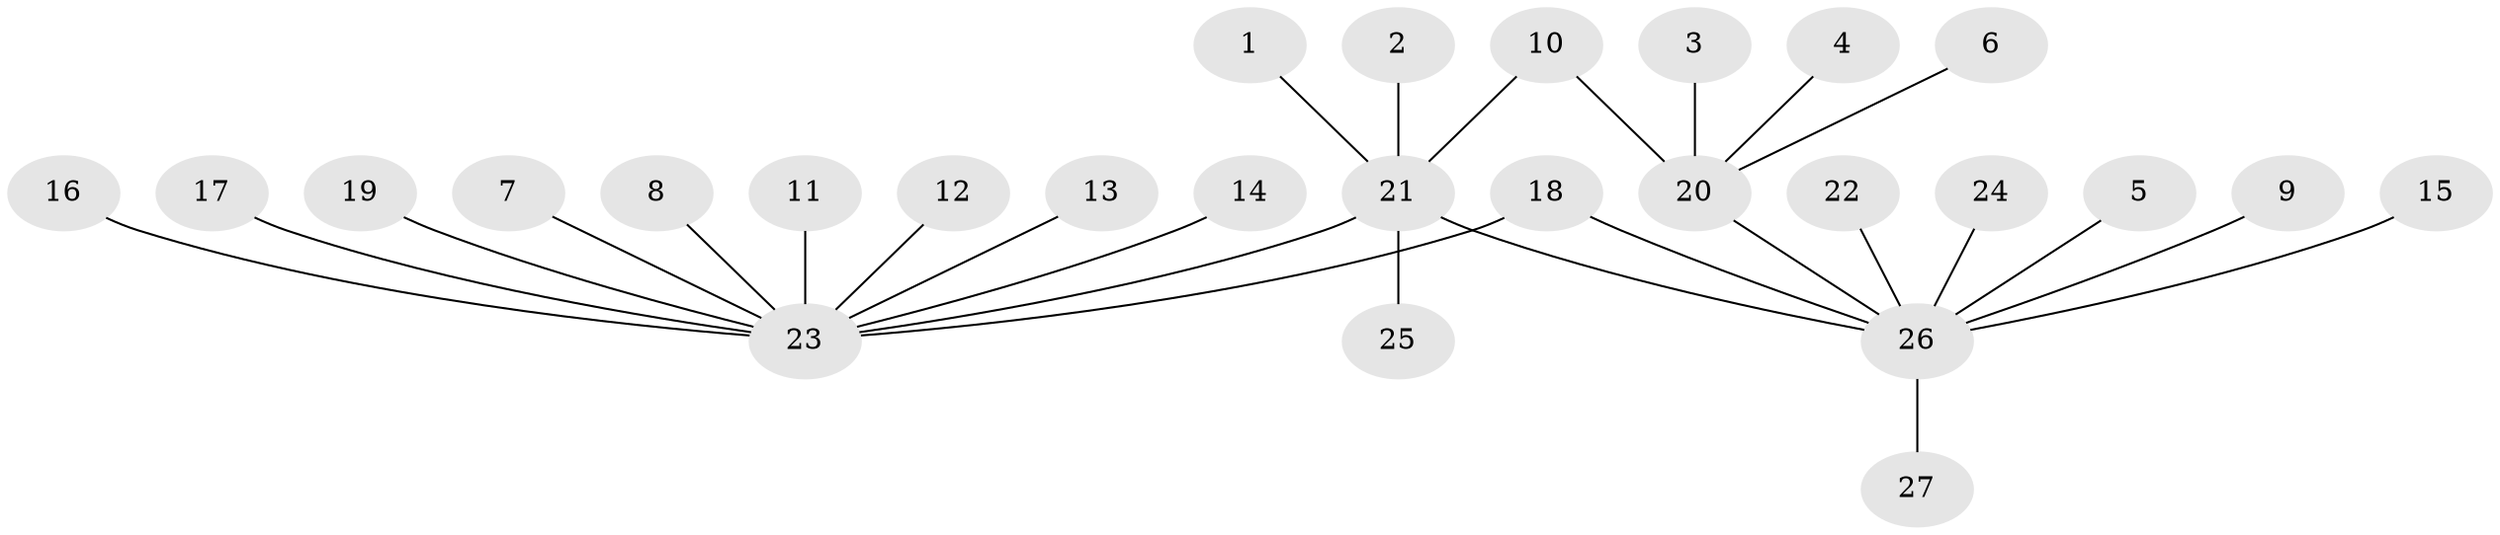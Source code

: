 // original degree distribution, {1: 0.6862745098039216, 9: 0.0196078431372549, 5: 0.0196078431372549, 3: 0.0392156862745098, 11: 0.0196078431372549, 10: 0.0196078431372549, 4: 0.0196078431372549, 8: 0.0196078431372549, 2: 0.13725490196078433, 6: 0.0196078431372549}
// Generated by graph-tools (version 1.1) at 2025/49/03/09/25 03:49:59]
// undirected, 27 vertices, 28 edges
graph export_dot {
graph [start="1"]
  node [color=gray90,style=filled];
  1;
  2;
  3;
  4;
  5;
  6;
  7;
  8;
  9;
  10;
  11;
  12;
  13;
  14;
  15;
  16;
  17;
  18;
  19;
  20;
  21;
  22;
  23;
  24;
  25;
  26;
  27;
  1 -- 21 [weight=1.0];
  2 -- 21 [weight=1.0];
  3 -- 20 [weight=1.0];
  4 -- 20 [weight=1.0];
  5 -- 26 [weight=1.0];
  6 -- 20 [weight=1.0];
  7 -- 23 [weight=1.0];
  8 -- 23 [weight=1.0];
  9 -- 26 [weight=1.0];
  10 -- 20 [weight=1.0];
  10 -- 21 [weight=1.0];
  11 -- 23 [weight=1.0];
  12 -- 23 [weight=1.0];
  13 -- 23 [weight=1.0];
  14 -- 23 [weight=1.0];
  15 -- 26 [weight=1.0];
  16 -- 23 [weight=1.0];
  17 -- 23 [weight=1.0];
  18 -- 23 [weight=1.0];
  18 -- 26 [weight=1.0];
  19 -- 23 [weight=1.0];
  20 -- 26 [weight=1.0];
  21 -- 23 [weight=1.0];
  21 -- 25 [weight=1.0];
  21 -- 26 [weight=1.0];
  22 -- 26 [weight=1.0];
  24 -- 26 [weight=1.0];
  26 -- 27 [weight=1.0];
}
